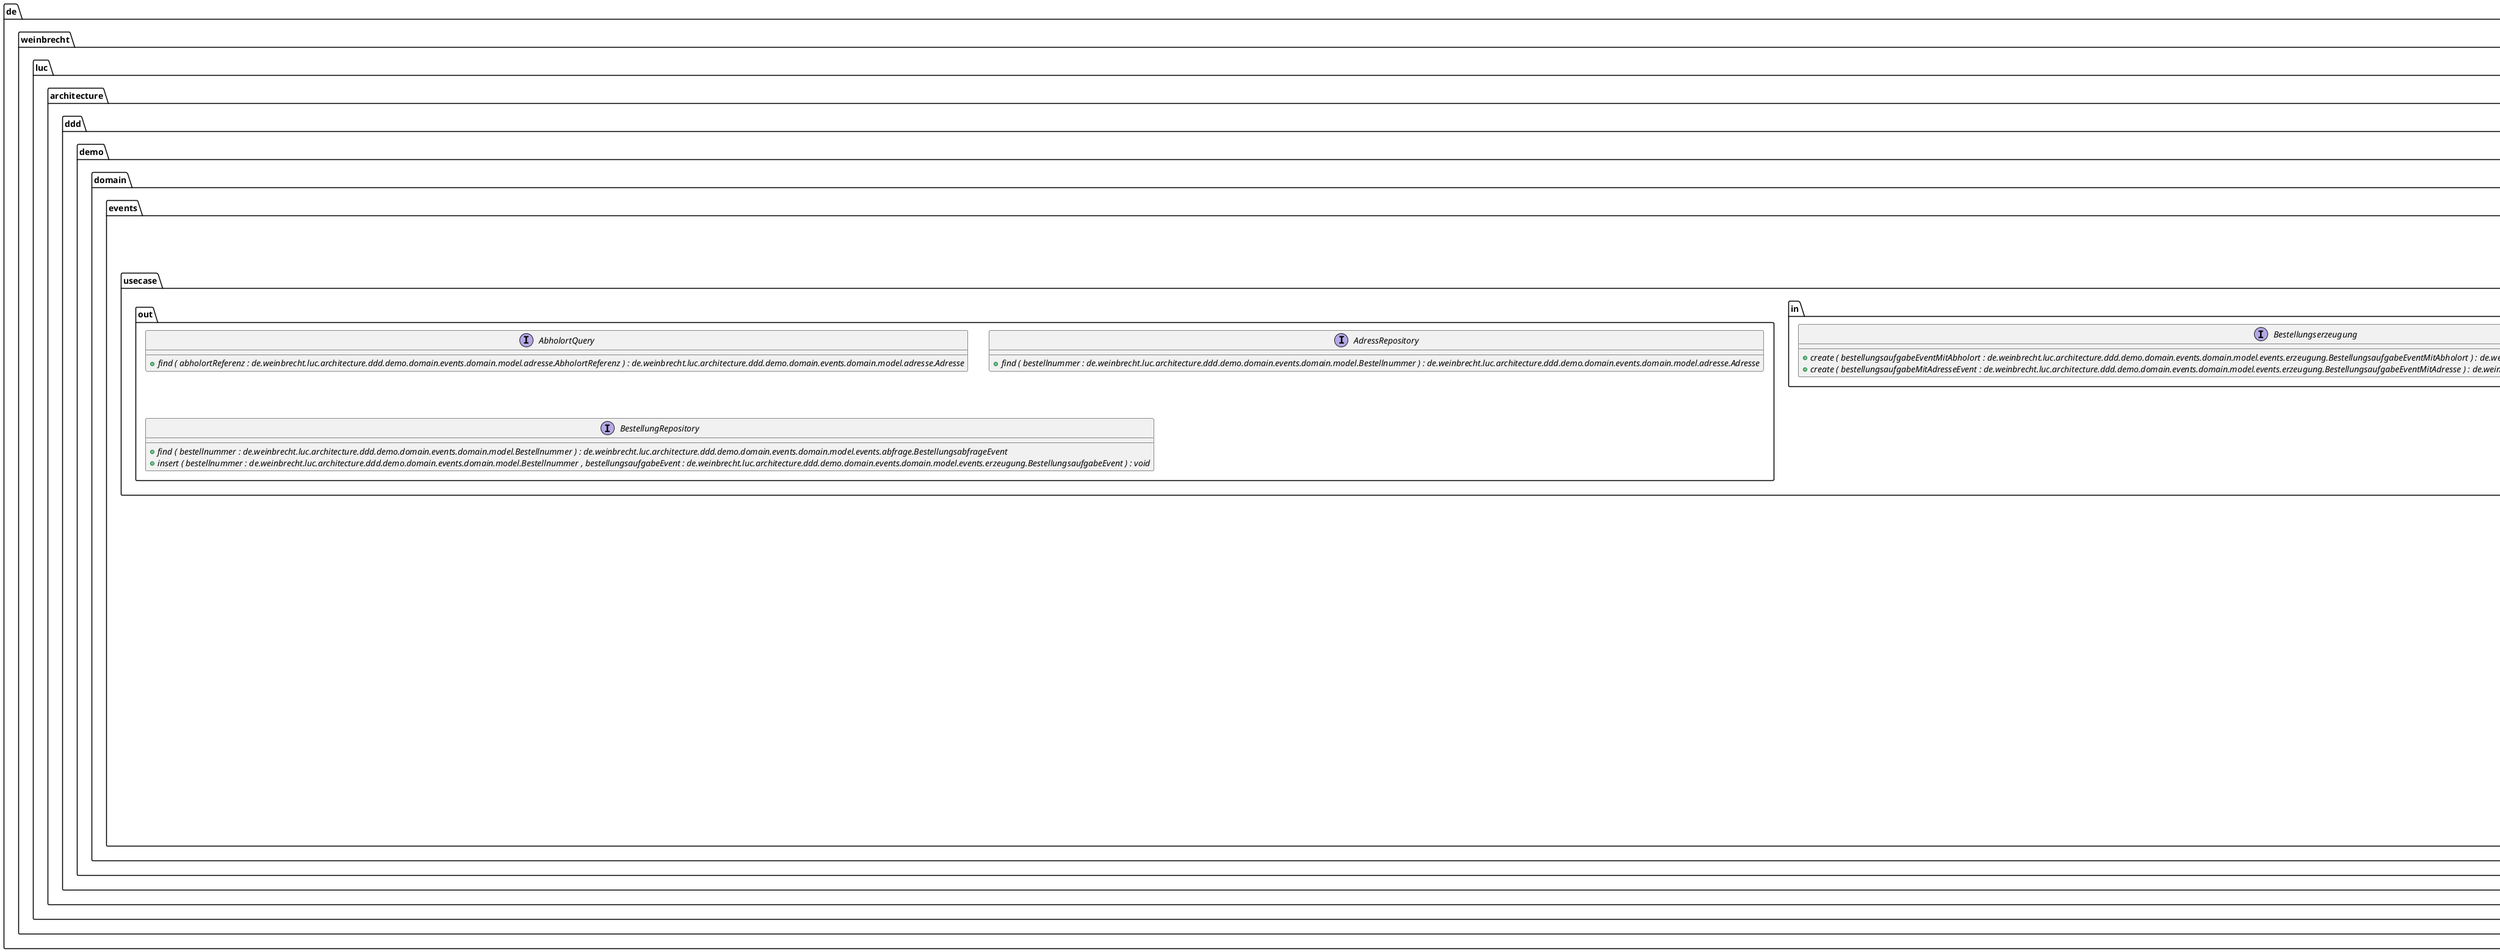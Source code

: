 @startuml

class de.weinbrecht.luc.architecture.ddd.demo.domain.events.domain.model.Bestellnummer {
}


class de.weinbrecht.luc.architecture.ddd.demo.domain.events.domain.model.Bestellung {
	{field} -abholortSupplier : java.util.function.Function
	{field} -adresseSupplier : java.util.function.Function
	{method} +getAdresse () : de.weinbrecht.luc.architecture.ddd.demo.domain.events.domain.model.adresse.Adresse
	{method} #validate () : void
	{method}  {static} +validate ( bestellnummer : de.weinbrecht.luc.architecture.ddd.demo.domain.events.domain.model.Bestellnummer , bestellungsaufgabeEvent : de.weinbrecht.luc.architecture.ddd.demo.domain.events.domain.model.events.erzeugung.BestellungsaufgabeEvent ) : void
}


class de.weinbrecht.luc.architecture.ddd.demo.domain.events.domain.model.Kundennummer {
}


class de.weinbrecht.luc.architecture.ddd.demo.domain.events.domain.model.adresse.AbholortReferenz {
}


class de.weinbrecht.luc.architecture.ddd.demo.domain.events.domain.model.adresse.Adresse {
	{method} #validate () : void
}


class de.weinbrecht.luc.architecture.ddd.demo.domain.events.domain.model.adresse.Hausnummer {
}


class de.weinbrecht.luc.architecture.ddd.demo.domain.events.domain.model.adresse.Ort {
}


class de.weinbrecht.luc.architecture.ddd.demo.domain.events.domain.model.adresse.Postleitzahl {
}


class de.weinbrecht.luc.architecture.ddd.demo.domain.events.domain.model.adresse.Strasse {
}


abstract class de.weinbrecht.luc.architecture.ddd.demo.domain.events.domain.model.events.BestellungEvent {
	{method} #validate () : void
}


class de.weinbrecht.luc.architecture.ddd.demo.domain.events.domain.model.events.abfrage.BestellungsabfrageEvent {
}


abstract class de.weinbrecht.luc.architecture.ddd.demo.domain.events.domain.model.events.erzeugung.BestellungsaufgabeEvent {
	{method} +isBestellungsspezifischeAdresse () : boolean
}


class de.weinbrecht.luc.architecture.ddd.demo.domain.events.domain.model.events.erzeugung.BestellungsaufgabeEventMitAbholort {
}


class de.weinbrecht.luc.architecture.ddd.demo.domain.events.domain.model.events.erzeugung.BestellungsaufgabeEventMitAdresse {
}


interface de.weinbrecht.luc.architecture.ddd.demo.domain.events.type.DomainEvent {
}


class de.weinbrecht.luc.architecture.ddd.demo.domain.events.usecase.exception.AdresseNotFoundException {
}


class de.weinbrecht.luc.architecture.ddd.demo.domain.events.usecase.exception.BestellungException {
}


class de.weinbrecht.luc.architecture.ddd.demo.domain.events.usecase.exception.BestellungNotFoundException {
}


interface de.weinbrecht.luc.architecture.ddd.demo.domain.events.usecase.in.Bestellungsabfrage {
	{method}  {abstract} +query ( bestellnummer : de.weinbrecht.luc.architecture.ddd.demo.domain.events.domain.model.Bestellnummer ) : de.weinbrecht.luc.architecture.ddd.demo.domain.events.domain.model.Bestellung
}


interface de.weinbrecht.luc.architecture.ddd.demo.domain.events.usecase.in.Bestellungserzeugung {
	{method}  {abstract} +create ( bestellungsaufgabeEventMitAbholort : de.weinbrecht.luc.architecture.ddd.demo.domain.events.domain.model.events.erzeugung.BestellungsaufgabeEventMitAbholort ) : de.weinbrecht.luc.architecture.ddd.demo.domain.events.domain.model.Bestellnummer
	{method}  {abstract} +create ( bestellungsaufgabeMitAdresseEvent : de.weinbrecht.luc.architecture.ddd.demo.domain.events.domain.model.events.erzeugung.BestellungsaufgabeEventMitAdresse ) : de.weinbrecht.luc.architecture.ddd.demo.domain.events.domain.model.Bestellnummer
}


interface de.weinbrecht.luc.architecture.ddd.demo.domain.events.usecase.out.AbholortQuery {
	{method}  {abstract} +find ( abholortReferenz : de.weinbrecht.luc.architecture.ddd.demo.domain.events.domain.model.adresse.AbholortReferenz ) : de.weinbrecht.luc.architecture.ddd.demo.domain.events.domain.model.adresse.Adresse
}


interface de.weinbrecht.luc.architecture.ddd.demo.domain.events.usecase.out.AdressRepository {
	{method}  {abstract} +find ( bestellnummer : de.weinbrecht.luc.architecture.ddd.demo.domain.events.domain.model.Bestellnummer ) : de.weinbrecht.luc.architecture.ddd.demo.domain.events.domain.model.adresse.Adresse
}


interface de.weinbrecht.luc.architecture.ddd.demo.domain.events.usecase.out.BestellungRepository {
	{method}  {abstract} +find ( bestellnummer : de.weinbrecht.luc.architecture.ddd.demo.domain.events.domain.model.Bestellnummer ) : de.weinbrecht.luc.architecture.ddd.demo.domain.events.domain.model.events.abfrage.BestellungsabfrageEvent
	{method}  {abstract} +insert ( bestellnummer : de.weinbrecht.luc.architecture.ddd.demo.domain.events.domain.model.Bestellnummer , bestellungsaufgabeEvent : de.weinbrecht.luc.architecture.ddd.demo.domain.events.domain.model.events.erzeugung.BestellungsaufgabeEvent ) : void
}




de.weinbrecht.luc.architecture.ddd.demo.domain.events.domain.model.Bestellung *--  de.weinbrecht.luc.architecture.ddd.demo.domain.events.domain.model.Bestellnummer : bestellnummer
de.weinbrecht.luc.architecture.ddd.demo.domain.events.domain.model.Bestellung *--  de.weinbrecht.luc.architecture.ddd.demo.domain.events.domain.model.Kundennummer : kundennummer
de.weinbrecht.luc.architecture.ddd.demo.domain.events.domain.model.Bestellung *--  de.weinbrecht.luc.architecture.ddd.demo.domain.events.domain.model.adresse.AbholortReferenz : abholortReferenz
de.weinbrecht.luc.architecture.ddd.demo.domain.events.domain.model.adresse.Adresse *--  de.weinbrecht.luc.architecture.ddd.demo.domain.events.domain.model.adresse.Hausnummer : hausnummer
de.weinbrecht.luc.architecture.ddd.demo.domain.events.domain.model.adresse.Adresse *--  de.weinbrecht.luc.architecture.ddd.demo.domain.events.domain.model.adresse.Ort : ort
de.weinbrecht.luc.architecture.ddd.demo.domain.events.domain.model.adresse.Adresse *--  de.weinbrecht.luc.architecture.ddd.demo.domain.events.domain.model.adresse.Postleitzahl : postleitzahl
de.weinbrecht.luc.architecture.ddd.demo.domain.events.domain.model.adresse.Adresse *--  de.weinbrecht.luc.architecture.ddd.demo.domain.events.domain.model.adresse.Strasse : strasse
de.weinbrecht.luc.architecture.ddd.demo.domain.events.domain.model.events.BestellungEvent *--  de.weinbrecht.luc.architecture.ddd.demo.domain.events.domain.model.Kundennummer : kundennummer
de.weinbrecht.luc.architecture.ddd.demo.domain.events.domain.model.events.BestellungEvent *--  de.weinbrecht.luc.architecture.ddd.demo.domain.events.domain.model.adresse.AbholortReferenz : abholortReferenz
de.weinbrecht.luc.architecture.ddd.demo.domain.events.domain.model.events.BestellungEvent *--  de.weinbrecht.luc.architecture.ddd.demo.domain.events.domain.model.adresse.Adresse : adresse
de.weinbrecht.luc.architecture.ddd.demo.domain.events.domain.model.events.BestellungEvent ..|>  de.weinbrecht.luc.architecture.ddd.demo.domain.events.type.DomainEvent
de.weinbrecht.luc.architecture.ddd.demo.domain.events.domain.model.events.abfrage.BestellungsabfrageEvent *--  de.weinbrecht.luc.architecture.ddd.demo.domain.events.domain.model.Bestellnummer : bestellnummer
de.weinbrecht.luc.architecture.ddd.demo.domain.events.domain.model.events.abfrage.BestellungsabfrageEvent --|>  de.weinbrecht.luc.architecture.ddd.demo.domain.events.domain.model.events.BestellungEvent
de.weinbrecht.luc.architecture.ddd.demo.domain.events.domain.model.events.erzeugung.BestellungsaufgabeEvent --|>  de.weinbrecht.luc.architecture.ddd.demo.domain.events.domain.model.events.BestellungEvent
de.weinbrecht.luc.architecture.ddd.demo.domain.events.domain.model.events.erzeugung.BestellungsaufgabeEventMitAbholort --|>  de.weinbrecht.luc.architecture.ddd.demo.domain.events.domain.model.events.erzeugung.BestellungsaufgabeEvent
de.weinbrecht.luc.architecture.ddd.demo.domain.events.domain.model.events.erzeugung.BestellungsaufgabeEventMitAdresse --|>  de.weinbrecht.luc.architecture.ddd.demo.domain.events.domain.model.events.erzeugung.BestellungsaufgabeEvent


@enduml
